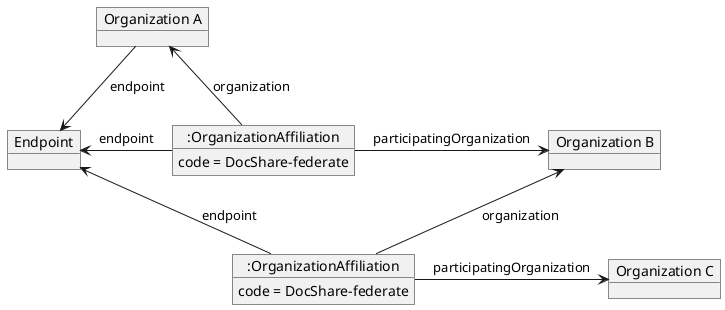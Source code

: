 @startuml
hide footbox

object "Organization A" as OrganizationA
object "Organization B" as OrganizationB
object "Endpoint" as EndpointA
object "Organization C" as OrganizationC
object ":OrganizationAffiliation" as OrgAff
OrgAff : code = DocShare-federate
OrgAff -> OrganizationB : participatingOrganization
OrganizationA <-- OrgAff : organization
object ":OrganizationAffiliation" as OrgAff2
OrgAff2 : code = DocShare-federate
OrgAff2 -> OrganizationC : participatingOrganization
OrganizationB <-- OrgAff2 : organization

OrganizationA -> EndpointA : endpoint
EndpointA <- OrgAff : endpoint
EndpointA <- OrgAff2 : endpoint

@enduml
